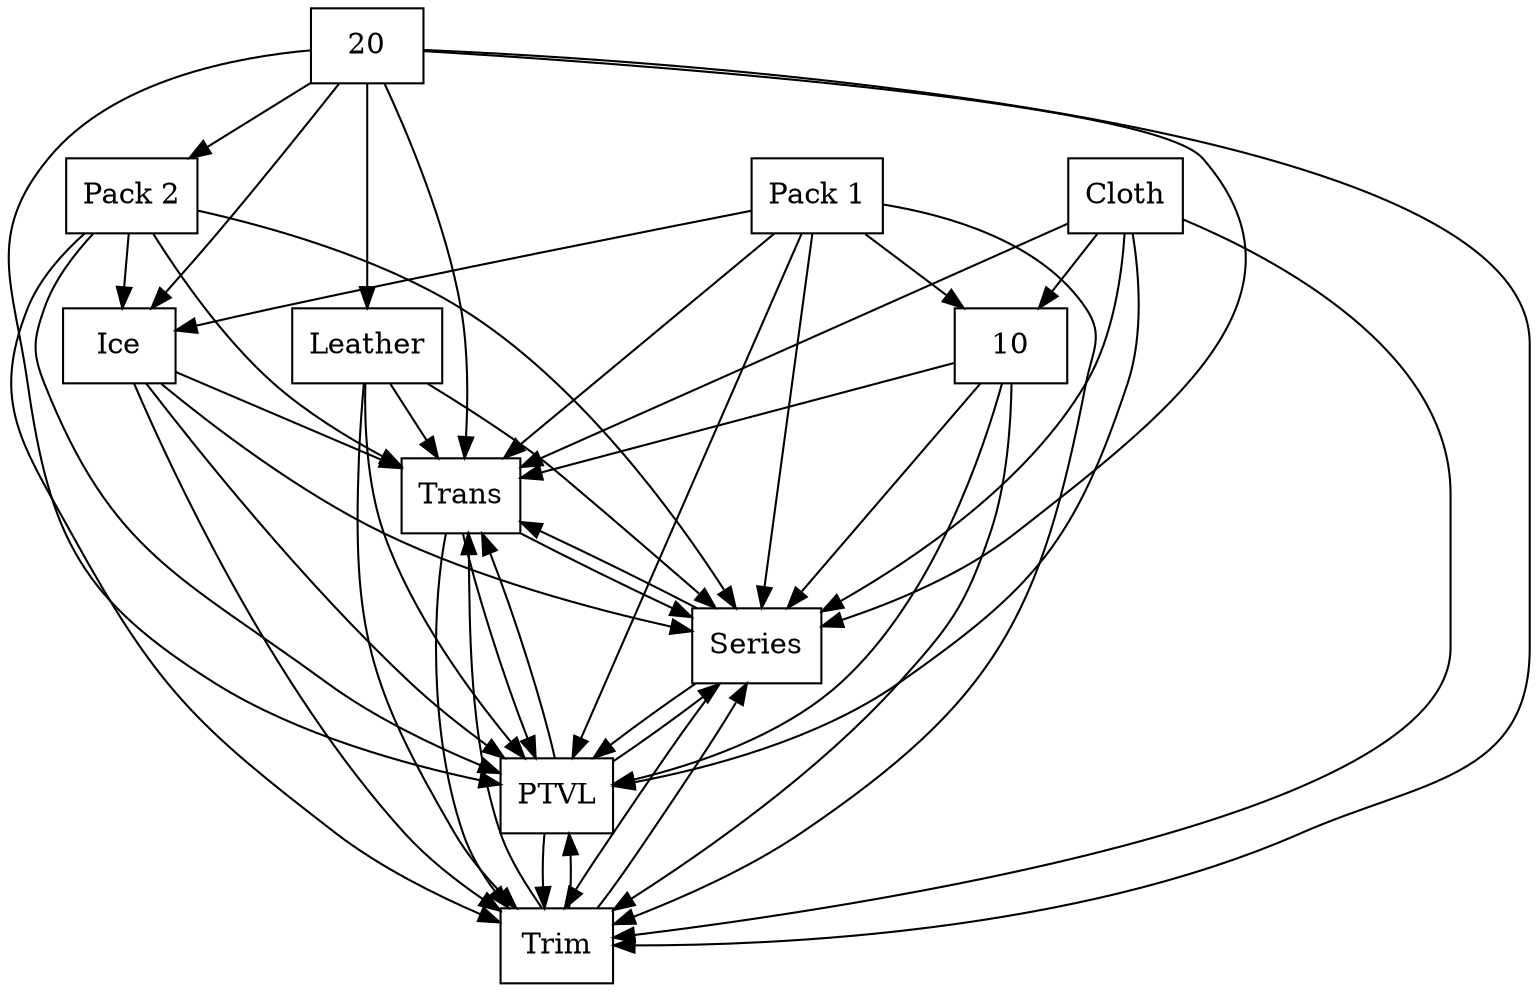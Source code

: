 digraph{
graph [rankdir=TB];
node [shape=box];
edge [arrowhead=normal];
0[label="Ice",]
1[label="20",]
2[label="10",]
3[label="Leather",]
4[label="Cloth",]
5[label="Trans",]
6[label="Series",]
7[label="Trim",]
8[label="Pack 1",]
9[label="Pack 2",]
10[label="PTVL",]
0->5[label="",]
0->6[label="",]
0->7[label="",]
0->10[label="",]
1->0[label="",]
1->3[label="",]
1->5[label="",]
1->6[label="",]
1->7[label="",]
1->9[label="",]
1->10[label="",]
2->5[label="",]
2->6[label="",]
2->7[label="",]
2->10[label="",]
3->5[label="",]
3->6[label="",]
3->7[label="",]
3->10[label="",]
4->2[label="",]
4->5[label="",]
4->6[label="",]
4->7[label="",]
4->10[label="",]
5->6[label="",]
5->7[label="",]
5->10[label="",]
6->5[label="",]
6->7[label="",]
6->10[label="",]
7->5[label="",]
7->6[label="",]
7->10[label="",]
8->0[label="",]
8->2[label="",]
8->5[label="",]
8->6[label="",]
8->7[label="",]
8->10[label="",]
9->0[label="",]
9->5[label="",]
9->6[label="",]
9->7[label="",]
9->10[label="",]
10->5[label="",]
10->6[label="",]
10->7[label="",]
}
